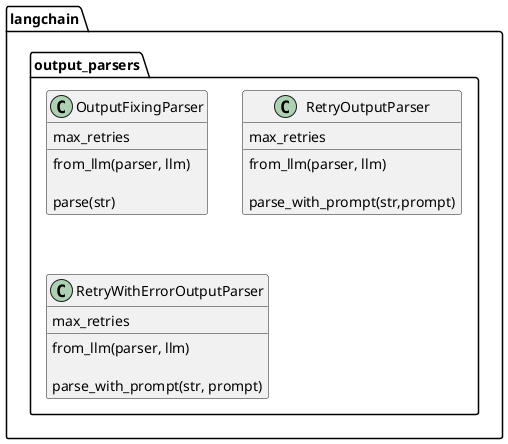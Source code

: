 @startuml

package langchain.output_parsers{
    ' https://python.langchain.com/docs/modules/model_io/output_parsers/types/output_fixing
    class OutputFixingParser {
        max_retries

        from_llm(parser, llm)

        parse(str)
    }

    class RetryOutputParser  {
        max_retries

        from_llm(parser, llm)

        parse_with_prompt(str,prompt)
    }

        ' https://api.python.langchain.com/en/stable/output_parsers/langchain.output_parsers.retry.RetryOutputParser.html#
    class RetryWithErrorOutputParser {
        max_retries

        from_llm(parser, llm)

        parse_with_prompt(str, prompt)
    }
}

@enduml